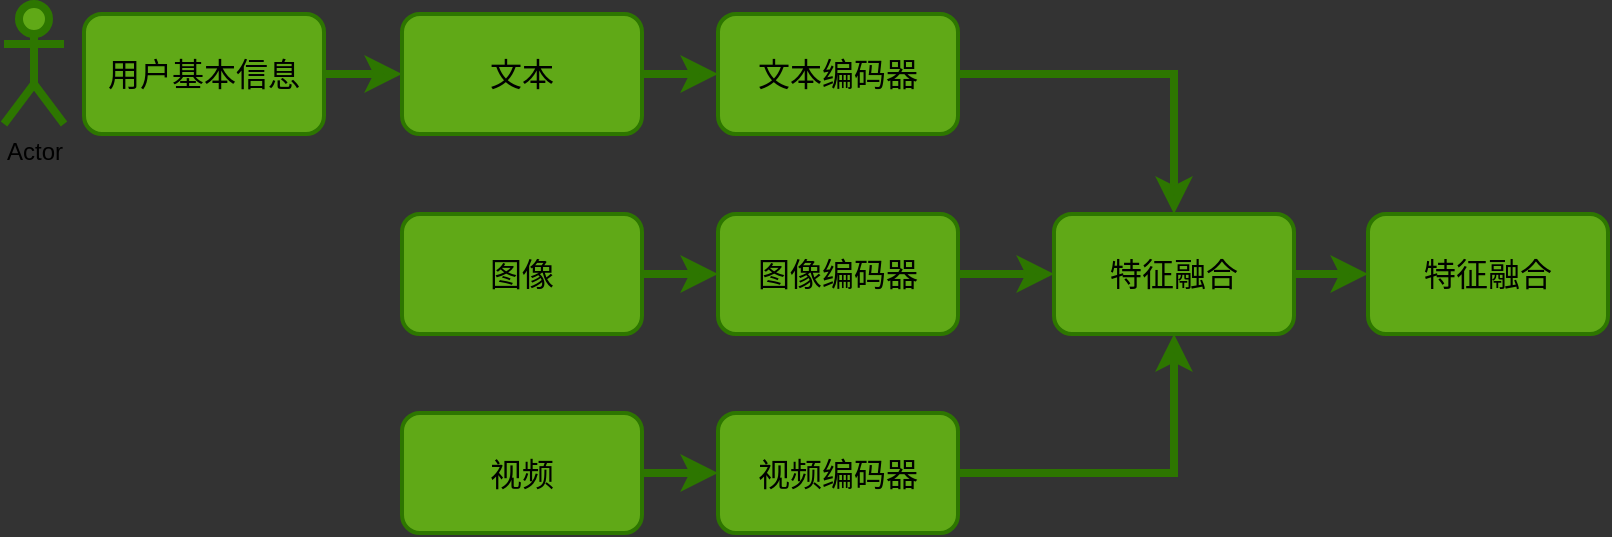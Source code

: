 <mxfile version="24.9.3">
  <diagram name="第 1 页" id="Dh-xvijostlNushIMhsE">
    <mxGraphModel dx="1195" dy="663" grid="1" gridSize="25" guides="1" tooltips="1" connect="1" arrows="1" fold="1" page="1" pageScale="1" pageWidth="827" pageHeight="1169" background="#333333" math="0" shadow="0">
      <root>
        <mxCell id="0" />
        <mxCell id="1" parent="0" />
        <mxCell id="ocJNbJRNXnGTLbiCtGDi-36" value="" style="edgeStyle=orthogonalEdgeStyle;rounded=0;orthogonalLoop=1;jettySize=auto;html=1;fontColor=#4A890B;strokeColor=#2D7600;strokeWidth=4;" edge="1" parent="1" source="ocJNbJRNXnGTLbiCtGDi-2" target="ocJNbJRNXnGTLbiCtGDi-22">
          <mxGeometry relative="1" as="geometry" />
        </mxCell>
        <mxCell id="ocJNbJRNXnGTLbiCtGDi-2" value="文本" style="rounded=1;whiteSpace=wrap;html=1;fontSize=16;fillColor=#60a917;fontColor=default;strokeColor=#2D7600;labelBackgroundColor=none;strokeWidth=2;" vertex="1" parent="1">
          <mxGeometry x="224" y="325" width="120" height="60" as="geometry" />
        </mxCell>
        <mxCell id="ocJNbJRNXnGTLbiCtGDi-37" value="" style="edgeStyle=orthogonalEdgeStyle;rounded=0;orthogonalLoop=1;jettySize=auto;html=1;fontColor=#4A890B;fillColor=#60a917;strokeColor=#2D7600;strokeWidth=4;" edge="1" parent="1" source="ocJNbJRNXnGTLbiCtGDi-3" target="ocJNbJRNXnGTLbiCtGDi-24">
          <mxGeometry relative="1" as="geometry" />
        </mxCell>
        <mxCell id="ocJNbJRNXnGTLbiCtGDi-3" value="图像" style="rounded=1;whiteSpace=wrap;html=1;fontSize=16;fillColor=#60a917;fontColor=default;strokeColor=#2D7600;labelBackgroundColor=none;strokeWidth=2;" vertex="1" parent="1">
          <mxGeometry x="224" y="425" width="120" height="60" as="geometry" />
        </mxCell>
        <mxCell id="ocJNbJRNXnGTLbiCtGDi-38" value="" style="edgeStyle=orthogonalEdgeStyle;rounded=0;orthogonalLoop=1;jettySize=auto;html=1;strokeColor=#2D7600;strokeWidth=4;" edge="1" parent="1" source="ocJNbJRNXnGTLbiCtGDi-4" target="ocJNbJRNXnGTLbiCtGDi-27">
          <mxGeometry relative="1" as="geometry" />
        </mxCell>
        <mxCell id="ocJNbJRNXnGTLbiCtGDi-4" value="视频" style="rounded=1;whiteSpace=wrap;html=1;fontSize=16;fillColor=#60a917;fontColor=default;strokeColor=#2D7600;labelBackgroundColor=none;strokeWidth=2;" vertex="1" parent="1">
          <mxGeometry x="224" y="524.5" width="120" height="60" as="geometry" />
        </mxCell>
        <mxCell id="ocJNbJRNXnGTLbiCtGDi-30" style="edgeStyle=orthogonalEdgeStyle;rounded=0;orthogonalLoop=1;jettySize=auto;html=1;exitX=1;exitY=0.5;exitDx=0;exitDy=0;entryX=0;entryY=0.5;entryDx=0;entryDy=0;fillColor=#60a917;strokeColor=#2D7600;strokeWidth=4;" edge="1" parent="1" source="ocJNbJRNXnGTLbiCtGDi-5" target="ocJNbJRNXnGTLbiCtGDi-2">
          <mxGeometry relative="1" as="geometry" />
        </mxCell>
        <mxCell id="ocJNbJRNXnGTLbiCtGDi-5" value="用户基本信息" style="rounded=1;whiteSpace=wrap;html=1;fontSize=16;fillColor=#60a917;fontColor=default;strokeColor=#2D7600;labelBackgroundColor=none;strokeWidth=2;" vertex="1" parent="1">
          <mxGeometry x="65" y="325" width="120" height="60" as="geometry" />
        </mxCell>
        <mxCell id="ocJNbJRNXnGTLbiCtGDi-7" value="Actor" style="shape=umlActor;verticalLabelPosition=bottom;verticalAlign=top;html=1;outlineConnect=0;fillColor=#60a917;fontColor=default;strokeColor=#2D7600;rounded=1;labelBackgroundColor=none;strokeWidth=4;" vertex="1" parent="1">
          <mxGeometry x="25" y="320" width="30" height="60" as="geometry" />
        </mxCell>
        <mxCell id="ocJNbJRNXnGTLbiCtGDi-40" style="edgeStyle=orthogonalEdgeStyle;rounded=0;orthogonalLoop=1;jettySize=auto;html=1;exitX=1;exitY=0.5;exitDx=0;exitDy=0;entryX=0.5;entryY=0;entryDx=0;entryDy=0;fontColor=#4A890B;strokeColor=#2D7600;strokeWidth=4;" edge="1" parent="1" source="ocJNbJRNXnGTLbiCtGDi-22" target="ocJNbJRNXnGTLbiCtGDi-28">
          <mxGeometry relative="1" as="geometry" />
        </mxCell>
        <mxCell id="ocJNbJRNXnGTLbiCtGDi-22" value="文本编码器" style="rounded=1;whiteSpace=wrap;html=1;fontSize=16;fillColor=#60a917;fontColor=default;strokeColor=#2D7600;labelBackgroundColor=none;strokeWidth=2;" vertex="1" parent="1">
          <mxGeometry x="382" y="325" width="120" height="60" as="geometry" />
        </mxCell>
        <mxCell id="ocJNbJRNXnGTLbiCtGDi-39" value="" style="edgeStyle=orthogonalEdgeStyle;rounded=0;orthogonalLoop=1;jettySize=auto;html=1;strokeColor=#2D7600;strokeWidth=4;" edge="1" parent="1" source="ocJNbJRNXnGTLbiCtGDi-24" target="ocJNbJRNXnGTLbiCtGDi-28">
          <mxGeometry relative="1" as="geometry" />
        </mxCell>
        <mxCell id="ocJNbJRNXnGTLbiCtGDi-24" value="图像编码器" style="rounded=1;whiteSpace=wrap;html=1;fontSize=16;fillColor=#60a917;fontColor=default;strokeColor=#2D7600;labelBackgroundColor=none;strokeWidth=2;" vertex="1" parent="1">
          <mxGeometry x="382" y="425" width="120" height="60" as="geometry" />
        </mxCell>
        <mxCell id="ocJNbJRNXnGTLbiCtGDi-41" style="edgeStyle=orthogonalEdgeStyle;rounded=0;orthogonalLoop=1;jettySize=auto;html=1;exitX=1;exitY=0.5;exitDx=0;exitDy=0;entryX=0.5;entryY=1;entryDx=0;entryDy=0;strokeColor=#2D7600;strokeWidth=4;" edge="1" parent="1" source="ocJNbJRNXnGTLbiCtGDi-27" target="ocJNbJRNXnGTLbiCtGDi-28">
          <mxGeometry relative="1" as="geometry" />
        </mxCell>
        <mxCell id="ocJNbJRNXnGTLbiCtGDi-27" value="视频编码器" style="rounded=1;whiteSpace=wrap;html=1;fontSize=16;fillColor=#60a917;fontColor=default;strokeColor=#2D7600;labelBackgroundColor=none;strokeWidth=2;" vertex="1" parent="1">
          <mxGeometry x="382" y="524.5" width="120" height="60" as="geometry" />
        </mxCell>
        <mxCell id="ocJNbJRNXnGTLbiCtGDi-50" value="" style="edgeStyle=orthogonalEdgeStyle;rounded=0;orthogonalLoop=1;jettySize=auto;html=1;fillColor=#60a917;strokeColor=#2D7600;strokeWidth=4;" edge="1" parent="1" source="ocJNbJRNXnGTLbiCtGDi-28" target="ocJNbJRNXnGTLbiCtGDi-49">
          <mxGeometry relative="1" as="geometry" />
        </mxCell>
        <mxCell id="ocJNbJRNXnGTLbiCtGDi-28" value="特征融合" style="rounded=1;whiteSpace=wrap;html=1;fontSize=16;fillColor=#60a917;fontColor=default;strokeColor=#2D7600;labelBackgroundColor=none;strokeWidth=2;" vertex="1" parent="1">
          <mxGeometry x="550" y="425" width="120" height="60" as="geometry" />
        </mxCell>
        <mxCell id="ocJNbJRNXnGTLbiCtGDi-49" value="特征融合" style="rounded=1;whiteSpace=wrap;html=1;fontSize=16;fillColor=#60a917;fontColor=default;strokeColor=#2D7600;labelBackgroundColor=none;strokeWidth=2;" vertex="1" parent="1">
          <mxGeometry x="707" y="425" width="120" height="60" as="geometry" />
        </mxCell>
      </root>
    </mxGraphModel>
  </diagram>
</mxfile>
